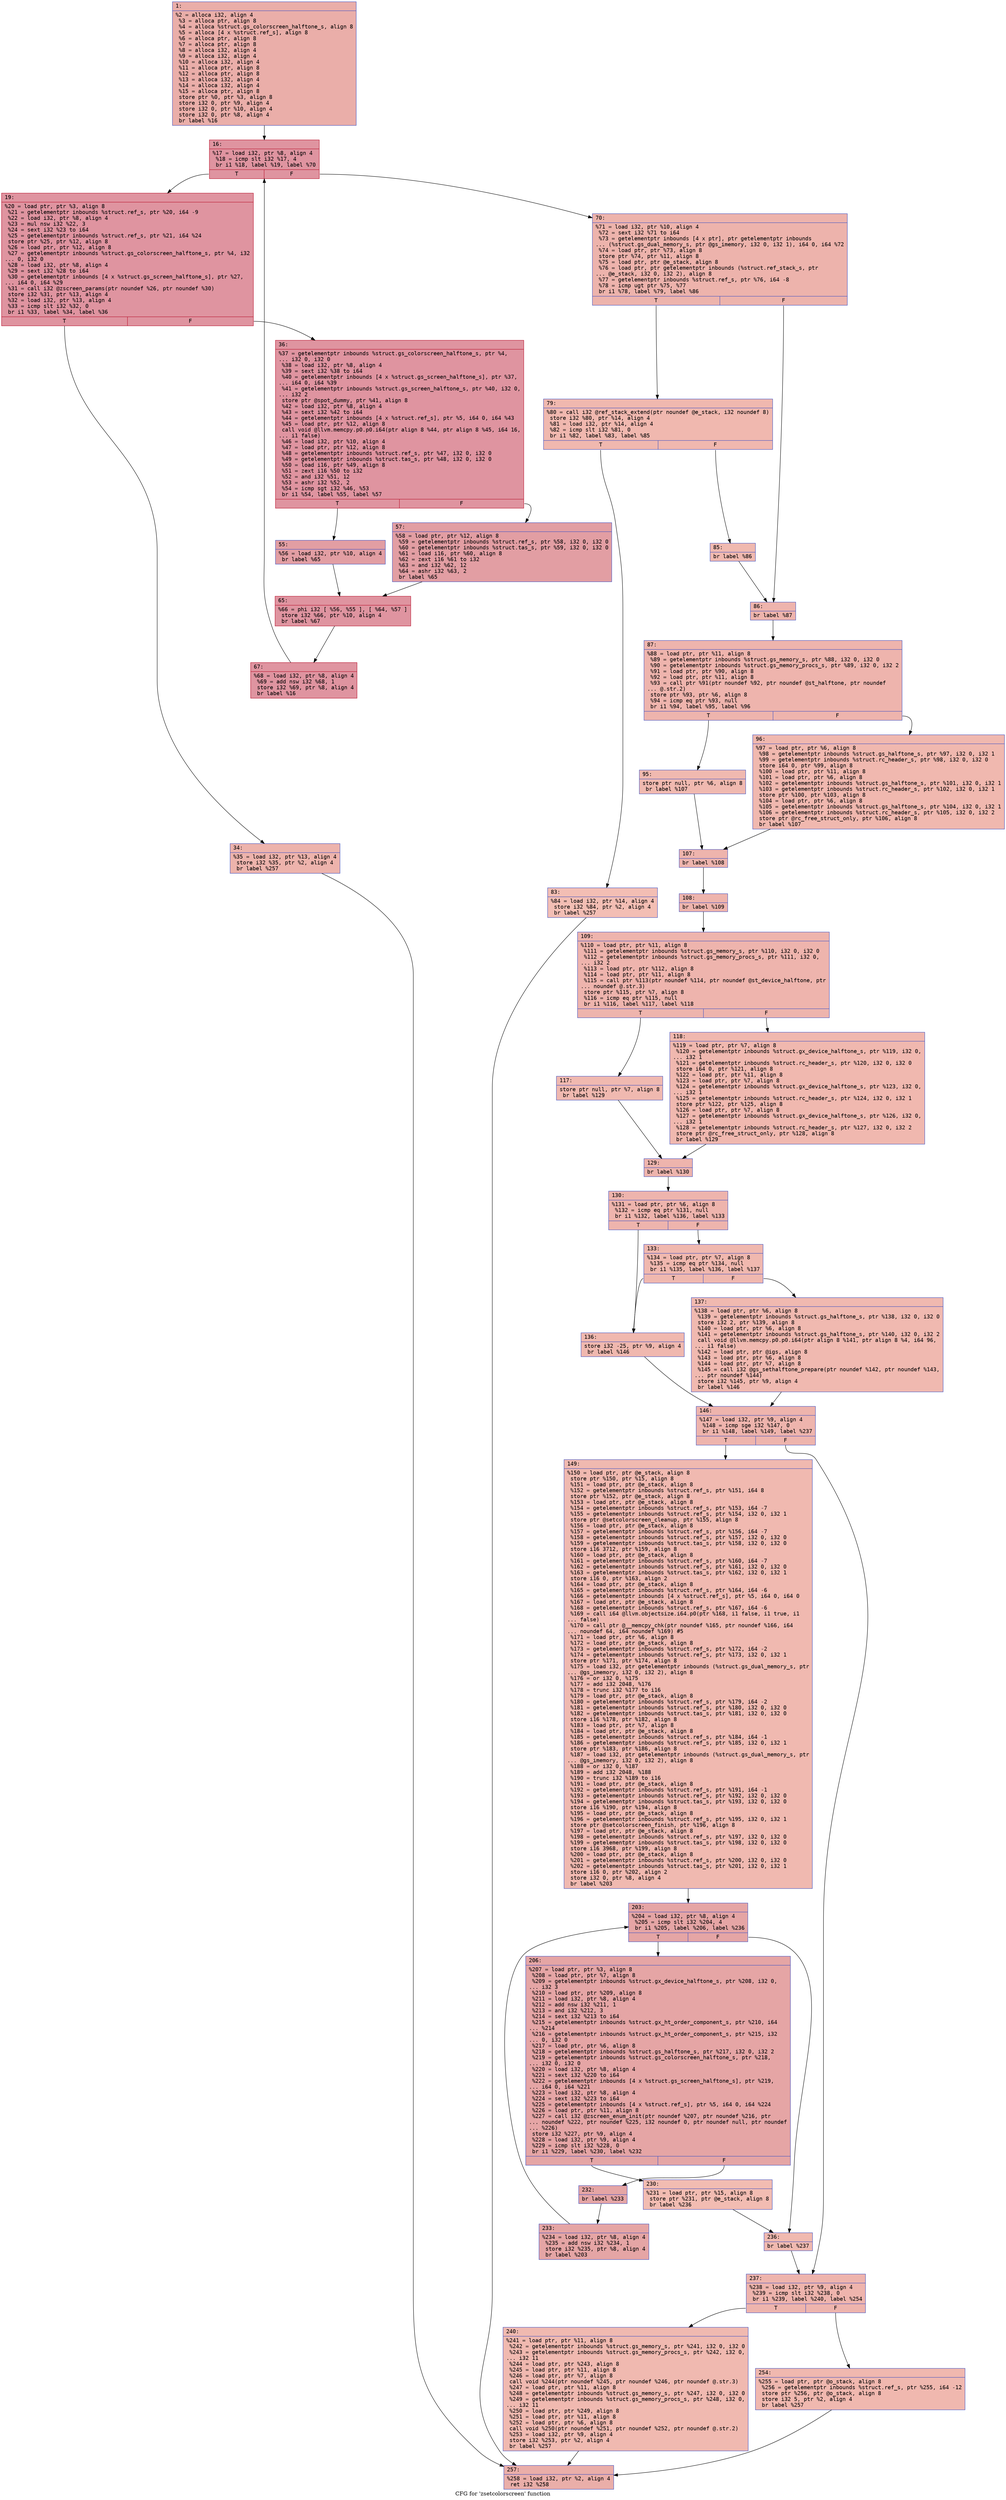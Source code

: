 digraph "CFG for 'zsetcolorscreen' function" {
	label="CFG for 'zsetcolorscreen' function";

	Node0x6000016260d0 [shape=record,color="#3d50c3ff", style=filled, fillcolor="#d0473d70" fontname="Courier",label="{1:\l|  %2 = alloca i32, align 4\l  %3 = alloca ptr, align 8\l  %4 = alloca %struct.gs_colorscreen_halftone_s, align 8\l  %5 = alloca [4 x %struct.ref_s], align 8\l  %6 = alloca ptr, align 8\l  %7 = alloca ptr, align 8\l  %8 = alloca i32, align 4\l  %9 = alloca i32, align 4\l  %10 = alloca i32, align 4\l  %11 = alloca ptr, align 8\l  %12 = alloca ptr, align 8\l  %13 = alloca i32, align 4\l  %14 = alloca i32, align 4\l  %15 = alloca ptr, align 8\l  store ptr %0, ptr %3, align 8\l  store i32 0, ptr %9, align 4\l  store i32 0, ptr %10, align 4\l  store i32 0, ptr %8, align 4\l  br label %16\l}"];
	Node0x6000016260d0 -> Node0x600001626120[tooltip="1 -> 16\nProbability 100.00%" ];
	Node0x600001626120 [shape=record,color="#b70d28ff", style=filled, fillcolor="#b70d2870" fontname="Courier",label="{16:\l|  %17 = load i32, ptr %8, align 4\l  %18 = icmp slt i32 %17, 4\l  br i1 %18, label %19, label %70\l|{<s0>T|<s1>F}}"];
	Node0x600001626120:s0 -> Node0x600001626170[tooltip="16 -> 19\nProbability 96.88%" ];
	Node0x600001626120:s1 -> Node0x6000016263a0[tooltip="16 -> 70\nProbability 3.12%" ];
	Node0x600001626170 [shape=record,color="#b70d28ff", style=filled, fillcolor="#b70d2870" fontname="Courier",label="{19:\l|  %20 = load ptr, ptr %3, align 8\l  %21 = getelementptr inbounds %struct.ref_s, ptr %20, i64 -9\l  %22 = load i32, ptr %8, align 4\l  %23 = mul nsw i32 %22, 3\l  %24 = sext i32 %23 to i64\l  %25 = getelementptr inbounds %struct.ref_s, ptr %21, i64 %24\l  store ptr %25, ptr %12, align 8\l  %26 = load ptr, ptr %12, align 8\l  %27 = getelementptr inbounds %struct.gs_colorscreen_halftone_s, ptr %4, i32\l... 0, i32 0\l  %28 = load i32, ptr %8, align 4\l  %29 = sext i32 %28 to i64\l  %30 = getelementptr inbounds [4 x %struct.gs_screen_halftone_s], ptr %27,\l... i64 0, i64 %29\l  %31 = call i32 @zscreen_params(ptr noundef %26, ptr noundef %30)\l  store i32 %31, ptr %13, align 4\l  %32 = load i32, ptr %13, align 4\l  %33 = icmp slt i32 %32, 0\l  br i1 %33, label %34, label %36\l|{<s0>T|<s1>F}}"];
	Node0x600001626170:s0 -> Node0x6000016261c0[tooltip="19 -> 34\nProbability 3.12%" ];
	Node0x600001626170:s1 -> Node0x600001626210[tooltip="19 -> 36\nProbability 96.88%" ];
	Node0x6000016261c0 [shape=record,color="#3d50c3ff", style=filled, fillcolor="#d6524470" fontname="Courier",label="{34:\l|  %35 = load i32, ptr %13, align 4\l  store i32 %35, ptr %2, align 4\l  br label %257\l}"];
	Node0x6000016261c0 -> Node0x600001626cb0[tooltip="34 -> 257\nProbability 100.00%" ];
	Node0x600001626210 [shape=record,color="#b70d28ff", style=filled, fillcolor="#b70d2870" fontname="Courier",label="{36:\l|  %37 = getelementptr inbounds %struct.gs_colorscreen_halftone_s, ptr %4,\l... i32 0, i32 0\l  %38 = load i32, ptr %8, align 4\l  %39 = sext i32 %38 to i64\l  %40 = getelementptr inbounds [4 x %struct.gs_screen_halftone_s], ptr %37,\l... i64 0, i64 %39\l  %41 = getelementptr inbounds %struct.gs_screen_halftone_s, ptr %40, i32 0,\l... i32 2\l  store ptr @spot_dummy, ptr %41, align 8\l  %42 = load i32, ptr %8, align 4\l  %43 = sext i32 %42 to i64\l  %44 = getelementptr inbounds [4 x %struct.ref_s], ptr %5, i64 0, i64 %43\l  %45 = load ptr, ptr %12, align 8\l  call void @llvm.memcpy.p0.p0.i64(ptr align 8 %44, ptr align 8 %45, i64 16,\l... i1 false)\l  %46 = load i32, ptr %10, align 4\l  %47 = load ptr, ptr %12, align 8\l  %48 = getelementptr inbounds %struct.ref_s, ptr %47, i32 0, i32 0\l  %49 = getelementptr inbounds %struct.tas_s, ptr %48, i32 0, i32 0\l  %50 = load i16, ptr %49, align 8\l  %51 = zext i16 %50 to i32\l  %52 = and i32 %51, 12\l  %53 = ashr i32 %52, 2\l  %54 = icmp sgt i32 %46, %53\l  br i1 %54, label %55, label %57\l|{<s0>T|<s1>F}}"];
	Node0x600001626210:s0 -> Node0x600001626260[tooltip="36 -> 55\nProbability 50.00%" ];
	Node0x600001626210:s1 -> Node0x6000016262b0[tooltip="36 -> 57\nProbability 50.00%" ];
	Node0x600001626260 [shape=record,color="#3d50c3ff", style=filled, fillcolor="#be242e70" fontname="Courier",label="{55:\l|  %56 = load i32, ptr %10, align 4\l  br label %65\l}"];
	Node0x600001626260 -> Node0x600001626300[tooltip="55 -> 65\nProbability 100.00%" ];
	Node0x6000016262b0 [shape=record,color="#3d50c3ff", style=filled, fillcolor="#be242e70" fontname="Courier",label="{57:\l|  %58 = load ptr, ptr %12, align 8\l  %59 = getelementptr inbounds %struct.ref_s, ptr %58, i32 0, i32 0\l  %60 = getelementptr inbounds %struct.tas_s, ptr %59, i32 0, i32 0\l  %61 = load i16, ptr %60, align 8\l  %62 = zext i16 %61 to i32\l  %63 = and i32 %62, 12\l  %64 = ashr i32 %63, 2\l  br label %65\l}"];
	Node0x6000016262b0 -> Node0x600001626300[tooltip="57 -> 65\nProbability 100.00%" ];
	Node0x600001626300 [shape=record,color="#b70d28ff", style=filled, fillcolor="#b70d2870" fontname="Courier",label="{65:\l|  %66 = phi i32 [ %56, %55 ], [ %64, %57 ]\l  store i32 %66, ptr %10, align 4\l  br label %67\l}"];
	Node0x600001626300 -> Node0x600001626350[tooltip="65 -> 67\nProbability 100.00%" ];
	Node0x600001626350 [shape=record,color="#b70d28ff", style=filled, fillcolor="#b70d2870" fontname="Courier",label="{67:\l|  %68 = load i32, ptr %8, align 4\l  %69 = add nsw i32 %68, 1\l  store i32 %69, ptr %8, align 4\l  br label %16\l}"];
	Node0x600001626350 -> Node0x600001626120[tooltip="67 -> 16\nProbability 100.00%" ];
	Node0x6000016263a0 [shape=record,color="#3d50c3ff", style=filled, fillcolor="#d6524470" fontname="Courier",label="{70:\l|  %71 = load i32, ptr %10, align 4\l  %72 = sext i32 %71 to i64\l  %73 = getelementptr inbounds [4 x ptr], ptr getelementptr inbounds\l... (%struct.gs_dual_memory_s, ptr @gs_imemory, i32 0, i32 1), i64 0, i64 %72\l  %74 = load ptr, ptr %73, align 8\l  store ptr %74, ptr %11, align 8\l  %75 = load ptr, ptr @e_stack, align 8\l  %76 = load ptr, ptr getelementptr inbounds (%struct.ref_stack_s, ptr\l... @e_stack, i32 0, i32 2), align 8\l  %77 = getelementptr inbounds %struct.ref_s, ptr %76, i64 -8\l  %78 = icmp ugt ptr %75, %77\l  br i1 %78, label %79, label %86\l|{<s0>T|<s1>F}}"];
	Node0x6000016263a0:s0 -> Node0x6000016263f0[tooltip="70 -> 79\nProbability 50.00%" ];
	Node0x6000016263a0:s1 -> Node0x6000016264e0[tooltip="70 -> 86\nProbability 50.00%" ];
	Node0x6000016263f0 [shape=record,color="#3d50c3ff", style=filled, fillcolor="#dc5d4a70" fontname="Courier",label="{79:\l|  %80 = call i32 @ref_stack_extend(ptr noundef @e_stack, i32 noundef 8)\l  store i32 %80, ptr %14, align 4\l  %81 = load i32, ptr %14, align 4\l  %82 = icmp slt i32 %81, 0\l  br i1 %82, label %83, label %85\l|{<s0>T|<s1>F}}"];
	Node0x6000016263f0:s0 -> Node0x600001626440[tooltip="79 -> 83\nProbability 37.50%" ];
	Node0x6000016263f0:s1 -> Node0x600001626490[tooltip="79 -> 85\nProbability 62.50%" ];
	Node0x600001626440 [shape=record,color="#3d50c3ff", style=filled, fillcolor="#e36c5570" fontname="Courier",label="{83:\l|  %84 = load i32, ptr %14, align 4\l  store i32 %84, ptr %2, align 4\l  br label %257\l}"];
	Node0x600001626440 -> Node0x600001626cb0[tooltip="83 -> 257\nProbability 100.00%" ];
	Node0x600001626490 [shape=record,color="#3d50c3ff", style=filled, fillcolor="#de614d70" fontname="Courier",label="{85:\l|  br label %86\l}"];
	Node0x600001626490 -> Node0x6000016264e0[tooltip="85 -> 86\nProbability 100.00%" ];
	Node0x6000016264e0 [shape=record,color="#3d50c3ff", style=filled, fillcolor="#d8564670" fontname="Courier",label="{86:\l|  br label %87\l}"];
	Node0x6000016264e0 -> Node0x600001626530[tooltip="86 -> 87\nProbability 100.00%" ];
	Node0x600001626530 [shape=record,color="#3d50c3ff", style=filled, fillcolor="#d8564670" fontname="Courier",label="{87:\l|  %88 = load ptr, ptr %11, align 8\l  %89 = getelementptr inbounds %struct.gs_memory_s, ptr %88, i32 0, i32 0\l  %90 = getelementptr inbounds %struct.gs_memory_procs_s, ptr %89, i32 0, i32 2\l  %91 = load ptr, ptr %90, align 8\l  %92 = load ptr, ptr %11, align 8\l  %93 = call ptr %91(ptr noundef %92, ptr noundef @st_halftone, ptr noundef\l... @.str.2)\l  store ptr %93, ptr %6, align 8\l  %94 = icmp eq ptr %93, null\l  br i1 %94, label %95, label %96\l|{<s0>T|<s1>F}}"];
	Node0x600001626530:s0 -> Node0x600001626580[tooltip="87 -> 95\nProbability 37.50%" ];
	Node0x600001626530:s1 -> Node0x6000016265d0[tooltip="87 -> 96\nProbability 62.50%" ];
	Node0x600001626580 [shape=record,color="#3d50c3ff", style=filled, fillcolor="#de614d70" fontname="Courier",label="{95:\l|  store ptr null, ptr %6, align 8\l  br label %107\l}"];
	Node0x600001626580 -> Node0x600001626620[tooltip="95 -> 107\nProbability 100.00%" ];
	Node0x6000016265d0 [shape=record,color="#3d50c3ff", style=filled, fillcolor="#dc5d4a70" fontname="Courier",label="{96:\l|  %97 = load ptr, ptr %6, align 8\l  %98 = getelementptr inbounds %struct.gs_halftone_s, ptr %97, i32 0, i32 1\l  %99 = getelementptr inbounds %struct.rc_header_s, ptr %98, i32 0, i32 0\l  store i64 0, ptr %99, align 8\l  %100 = load ptr, ptr %11, align 8\l  %101 = load ptr, ptr %6, align 8\l  %102 = getelementptr inbounds %struct.gs_halftone_s, ptr %101, i32 0, i32 1\l  %103 = getelementptr inbounds %struct.rc_header_s, ptr %102, i32 0, i32 1\l  store ptr %100, ptr %103, align 8\l  %104 = load ptr, ptr %6, align 8\l  %105 = getelementptr inbounds %struct.gs_halftone_s, ptr %104, i32 0, i32 1\l  %106 = getelementptr inbounds %struct.rc_header_s, ptr %105, i32 0, i32 2\l  store ptr @rc_free_struct_only, ptr %106, align 8\l  br label %107\l}"];
	Node0x6000016265d0 -> Node0x600001626620[tooltip="96 -> 107\nProbability 100.00%" ];
	Node0x600001626620 [shape=record,color="#3d50c3ff", style=filled, fillcolor="#d8564670" fontname="Courier",label="{107:\l|  br label %108\l}"];
	Node0x600001626620 -> Node0x600001626670[tooltip="107 -> 108\nProbability 100.00%" ];
	Node0x600001626670 [shape=record,color="#3d50c3ff", style=filled, fillcolor="#d8564670" fontname="Courier",label="{108:\l|  br label %109\l}"];
	Node0x600001626670 -> Node0x6000016266c0[tooltip="108 -> 109\nProbability 100.00%" ];
	Node0x6000016266c0 [shape=record,color="#3d50c3ff", style=filled, fillcolor="#d8564670" fontname="Courier",label="{109:\l|  %110 = load ptr, ptr %11, align 8\l  %111 = getelementptr inbounds %struct.gs_memory_s, ptr %110, i32 0, i32 0\l  %112 = getelementptr inbounds %struct.gs_memory_procs_s, ptr %111, i32 0,\l... i32 2\l  %113 = load ptr, ptr %112, align 8\l  %114 = load ptr, ptr %11, align 8\l  %115 = call ptr %113(ptr noundef %114, ptr noundef @st_device_halftone, ptr\l... noundef @.str.3)\l  store ptr %115, ptr %7, align 8\l  %116 = icmp eq ptr %115, null\l  br i1 %116, label %117, label %118\l|{<s0>T|<s1>F}}"];
	Node0x6000016266c0:s0 -> Node0x600001626710[tooltip="109 -> 117\nProbability 37.50%" ];
	Node0x6000016266c0:s1 -> Node0x600001626760[tooltip="109 -> 118\nProbability 62.50%" ];
	Node0x600001626710 [shape=record,color="#3d50c3ff", style=filled, fillcolor="#de614d70" fontname="Courier",label="{117:\l|  store ptr null, ptr %7, align 8\l  br label %129\l}"];
	Node0x600001626710 -> Node0x6000016267b0[tooltip="117 -> 129\nProbability 100.00%" ];
	Node0x600001626760 [shape=record,color="#3d50c3ff", style=filled, fillcolor="#dc5d4a70" fontname="Courier",label="{118:\l|  %119 = load ptr, ptr %7, align 8\l  %120 = getelementptr inbounds %struct.gx_device_halftone_s, ptr %119, i32 0,\l... i32 1\l  %121 = getelementptr inbounds %struct.rc_header_s, ptr %120, i32 0, i32 0\l  store i64 0, ptr %121, align 8\l  %122 = load ptr, ptr %11, align 8\l  %123 = load ptr, ptr %7, align 8\l  %124 = getelementptr inbounds %struct.gx_device_halftone_s, ptr %123, i32 0,\l... i32 1\l  %125 = getelementptr inbounds %struct.rc_header_s, ptr %124, i32 0, i32 1\l  store ptr %122, ptr %125, align 8\l  %126 = load ptr, ptr %7, align 8\l  %127 = getelementptr inbounds %struct.gx_device_halftone_s, ptr %126, i32 0,\l... i32 1\l  %128 = getelementptr inbounds %struct.rc_header_s, ptr %127, i32 0, i32 2\l  store ptr @rc_free_struct_only, ptr %128, align 8\l  br label %129\l}"];
	Node0x600001626760 -> Node0x6000016267b0[tooltip="118 -> 129\nProbability 100.00%" ];
	Node0x6000016267b0 [shape=record,color="#3d50c3ff", style=filled, fillcolor="#d8564670" fontname="Courier",label="{129:\l|  br label %130\l}"];
	Node0x6000016267b0 -> Node0x600001626800[tooltip="129 -> 130\nProbability 100.00%" ];
	Node0x600001626800 [shape=record,color="#3d50c3ff", style=filled, fillcolor="#d8564670" fontname="Courier",label="{130:\l|  %131 = load ptr, ptr %6, align 8\l  %132 = icmp eq ptr %131, null\l  br i1 %132, label %136, label %133\l|{<s0>T|<s1>F}}"];
	Node0x600001626800:s0 -> Node0x6000016268a0[tooltip="130 -> 136\nProbability 37.50%" ];
	Node0x600001626800:s1 -> Node0x600001626850[tooltip="130 -> 133\nProbability 62.50%" ];
	Node0x600001626850 [shape=record,color="#3d50c3ff", style=filled, fillcolor="#dc5d4a70" fontname="Courier",label="{133:\l|  %134 = load ptr, ptr %7, align 8\l  %135 = icmp eq ptr %134, null\l  br i1 %135, label %136, label %137\l|{<s0>T|<s1>F}}"];
	Node0x600001626850:s0 -> Node0x6000016268a0[tooltip="133 -> 136\nProbability 37.50%" ];
	Node0x600001626850:s1 -> Node0x6000016268f0[tooltip="133 -> 137\nProbability 62.50%" ];
	Node0x6000016268a0 [shape=record,color="#3d50c3ff", style=filled, fillcolor="#dc5d4a70" fontname="Courier",label="{136:\l|  store i32 -25, ptr %9, align 4\l  br label %146\l}"];
	Node0x6000016268a0 -> Node0x600001626940[tooltip="136 -> 146\nProbability 100.00%" ];
	Node0x6000016268f0 [shape=record,color="#3d50c3ff", style=filled, fillcolor="#de614d70" fontname="Courier",label="{137:\l|  %138 = load ptr, ptr %6, align 8\l  %139 = getelementptr inbounds %struct.gs_halftone_s, ptr %138, i32 0, i32 0\l  store i32 2, ptr %139, align 8\l  %140 = load ptr, ptr %6, align 8\l  %141 = getelementptr inbounds %struct.gs_halftone_s, ptr %140, i32 0, i32 2\l  call void @llvm.memcpy.p0.p0.i64(ptr align 8 %141, ptr align 8 %4, i64 96,\l... i1 false)\l  %142 = load ptr, ptr @igs, align 8\l  %143 = load ptr, ptr %6, align 8\l  %144 = load ptr, ptr %7, align 8\l  %145 = call i32 @gs_sethalftone_prepare(ptr noundef %142, ptr noundef %143,\l... ptr noundef %144)\l  store i32 %145, ptr %9, align 4\l  br label %146\l}"];
	Node0x6000016268f0 -> Node0x600001626940[tooltip="137 -> 146\nProbability 100.00%" ];
	Node0x600001626940 [shape=record,color="#3d50c3ff", style=filled, fillcolor="#d8564670" fontname="Courier",label="{146:\l|  %147 = load i32, ptr %9, align 4\l  %148 = icmp sge i32 %147, 0\l  br i1 %148, label %149, label %237\l|{<s0>T|<s1>F}}"];
	Node0x600001626940:s0 -> Node0x600001626990[tooltip="146 -> 149\nProbability 50.00%" ];
	Node0x600001626940:s1 -> Node0x600001626bc0[tooltip="146 -> 237\nProbability 50.00%" ];
	Node0x600001626990 [shape=record,color="#3d50c3ff", style=filled, fillcolor="#de614d70" fontname="Courier",label="{149:\l|  %150 = load ptr, ptr @e_stack, align 8\l  store ptr %150, ptr %15, align 8\l  %151 = load ptr, ptr @e_stack, align 8\l  %152 = getelementptr inbounds %struct.ref_s, ptr %151, i64 8\l  store ptr %152, ptr @e_stack, align 8\l  %153 = load ptr, ptr @e_stack, align 8\l  %154 = getelementptr inbounds %struct.ref_s, ptr %153, i64 -7\l  %155 = getelementptr inbounds %struct.ref_s, ptr %154, i32 0, i32 1\l  store ptr @setcolorscreen_cleanup, ptr %155, align 8\l  %156 = load ptr, ptr @e_stack, align 8\l  %157 = getelementptr inbounds %struct.ref_s, ptr %156, i64 -7\l  %158 = getelementptr inbounds %struct.ref_s, ptr %157, i32 0, i32 0\l  %159 = getelementptr inbounds %struct.tas_s, ptr %158, i32 0, i32 0\l  store i16 3712, ptr %159, align 8\l  %160 = load ptr, ptr @e_stack, align 8\l  %161 = getelementptr inbounds %struct.ref_s, ptr %160, i64 -7\l  %162 = getelementptr inbounds %struct.ref_s, ptr %161, i32 0, i32 0\l  %163 = getelementptr inbounds %struct.tas_s, ptr %162, i32 0, i32 1\l  store i16 0, ptr %163, align 2\l  %164 = load ptr, ptr @e_stack, align 8\l  %165 = getelementptr inbounds %struct.ref_s, ptr %164, i64 -6\l  %166 = getelementptr inbounds [4 x %struct.ref_s], ptr %5, i64 0, i64 0\l  %167 = load ptr, ptr @e_stack, align 8\l  %168 = getelementptr inbounds %struct.ref_s, ptr %167, i64 -6\l  %169 = call i64 @llvm.objectsize.i64.p0(ptr %168, i1 false, i1 true, i1\l... false)\l  %170 = call ptr @__memcpy_chk(ptr noundef %165, ptr noundef %166, i64\l... noundef 64, i64 noundef %169) #5\l  %171 = load ptr, ptr %6, align 8\l  %172 = load ptr, ptr @e_stack, align 8\l  %173 = getelementptr inbounds %struct.ref_s, ptr %172, i64 -2\l  %174 = getelementptr inbounds %struct.ref_s, ptr %173, i32 0, i32 1\l  store ptr %171, ptr %174, align 8\l  %175 = load i32, ptr getelementptr inbounds (%struct.gs_dual_memory_s, ptr\l... @gs_imemory, i32 0, i32 2), align 8\l  %176 = or i32 0, %175\l  %177 = add i32 2048, %176\l  %178 = trunc i32 %177 to i16\l  %179 = load ptr, ptr @e_stack, align 8\l  %180 = getelementptr inbounds %struct.ref_s, ptr %179, i64 -2\l  %181 = getelementptr inbounds %struct.ref_s, ptr %180, i32 0, i32 0\l  %182 = getelementptr inbounds %struct.tas_s, ptr %181, i32 0, i32 0\l  store i16 %178, ptr %182, align 8\l  %183 = load ptr, ptr %7, align 8\l  %184 = load ptr, ptr @e_stack, align 8\l  %185 = getelementptr inbounds %struct.ref_s, ptr %184, i64 -1\l  %186 = getelementptr inbounds %struct.ref_s, ptr %185, i32 0, i32 1\l  store ptr %183, ptr %186, align 8\l  %187 = load i32, ptr getelementptr inbounds (%struct.gs_dual_memory_s, ptr\l... @gs_imemory, i32 0, i32 2), align 8\l  %188 = or i32 0, %187\l  %189 = add i32 2048, %188\l  %190 = trunc i32 %189 to i16\l  %191 = load ptr, ptr @e_stack, align 8\l  %192 = getelementptr inbounds %struct.ref_s, ptr %191, i64 -1\l  %193 = getelementptr inbounds %struct.ref_s, ptr %192, i32 0, i32 0\l  %194 = getelementptr inbounds %struct.tas_s, ptr %193, i32 0, i32 0\l  store i16 %190, ptr %194, align 8\l  %195 = load ptr, ptr @e_stack, align 8\l  %196 = getelementptr inbounds %struct.ref_s, ptr %195, i32 0, i32 1\l  store ptr @setcolorscreen_finish, ptr %196, align 8\l  %197 = load ptr, ptr @e_stack, align 8\l  %198 = getelementptr inbounds %struct.ref_s, ptr %197, i32 0, i32 0\l  %199 = getelementptr inbounds %struct.tas_s, ptr %198, i32 0, i32 0\l  store i16 3968, ptr %199, align 8\l  %200 = load ptr, ptr @e_stack, align 8\l  %201 = getelementptr inbounds %struct.ref_s, ptr %200, i32 0, i32 0\l  %202 = getelementptr inbounds %struct.tas_s, ptr %201, i32 0, i32 1\l  store i16 0, ptr %202, align 2\l  store i32 0, ptr %8, align 4\l  br label %203\l}"];
	Node0x600001626990 -> Node0x6000016269e0[tooltip="149 -> 203\nProbability 100.00%" ];
	Node0x6000016269e0 [shape=record,color="#3d50c3ff", style=filled, fillcolor="#c5333470" fontname="Courier",label="{203:\l|  %204 = load i32, ptr %8, align 4\l  %205 = icmp slt i32 %204, 4\l  br i1 %205, label %206, label %236\l|{<s0>T|<s1>F}}"];
	Node0x6000016269e0:s0 -> Node0x600001626a30[tooltip="203 -> 206\nProbability 96.88%" ];
	Node0x6000016269e0:s1 -> Node0x600001626b70[tooltip="203 -> 236\nProbability 3.12%" ];
	Node0x600001626a30 [shape=record,color="#3d50c3ff", style=filled, fillcolor="#c5333470" fontname="Courier",label="{206:\l|  %207 = load ptr, ptr %3, align 8\l  %208 = load ptr, ptr %7, align 8\l  %209 = getelementptr inbounds %struct.gx_device_halftone_s, ptr %208, i32 0,\l... i32 3\l  %210 = load ptr, ptr %209, align 8\l  %211 = load i32, ptr %8, align 4\l  %212 = add nsw i32 %211, 1\l  %213 = and i32 %212, 3\l  %214 = sext i32 %213 to i64\l  %215 = getelementptr inbounds %struct.gx_ht_order_component_s, ptr %210, i64\l... %214\l  %216 = getelementptr inbounds %struct.gx_ht_order_component_s, ptr %215, i32\l... 0, i32 0\l  %217 = load ptr, ptr %6, align 8\l  %218 = getelementptr inbounds %struct.gs_halftone_s, ptr %217, i32 0, i32 2\l  %219 = getelementptr inbounds %struct.gs_colorscreen_halftone_s, ptr %218,\l... i32 0, i32 0\l  %220 = load i32, ptr %8, align 4\l  %221 = sext i32 %220 to i64\l  %222 = getelementptr inbounds [4 x %struct.gs_screen_halftone_s], ptr %219,\l... i64 0, i64 %221\l  %223 = load i32, ptr %8, align 4\l  %224 = sext i32 %223 to i64\l  %225 = getelementptr inbounds [4 x %struct.ref_s], ptr %5, i64 0, i64 %224\l  %226 = load ptr, ptr %11, align 8\l  %227 = call i32 @zscreen_enum_init(ptr noundef %207, ptr noundef %216, ptr\l... noundef %222, ptr noundef %225, i32 noundef 0, ptr noundef null, ptr noundef\l... %226)\l  store i32 %227, ptr %9, align 4\l  %228 = load i32, ptr %9, align 4\l  %229 = icmp slt i32 %228, 0\l  br i1 %229, label %230, label %232\l|{<s0>T|<s1>F}}"];
	Node0x600001626a30:s0 -> Node0x600001626a80[tooltip="206 -> 230\nProbability 3.12%" ];
	Node0x600001626a30:s1 -> Node0x600001626ad0[tooltip="206 -> 232\nProbability 96.88%" ];
	Node0x600001626a80 [shape=record,color="#3d50c3ff", style=filled, fillcolor="#e1675170" fontname="Courier",label="{230:\l|  %231 = load ptr, ptr %15, align 8\l  store ptr %231, ptr @e_stack, align 8\l  br label %236\l}"];
	Node0x600001626a80 -> Node0x600001626b70[tooltip="230 -> 236\nProbability 100.00%" ];
	Node0x600001626ad0 [shape=record,color="#3d50c3ff", style=filled, fillcolor="#c5333470" fontname="Courier",label="{232:\l|  br label %233\l}"];
	Node0x600001626ad0 -> Node0x600001626b20[tooltip="232 -> 233\nProbability 100.00%" ];
	Node0x600001626b20 [shape=record,color="#3d50c3ff", style=filled, fillcolor="#c5333470" fontname="Courier",label="{233:\l|  %234 = load i32, ptr %8, align 4\l  %235 = add nsw i32 %234, 1\l  store i32 %235, ptr %8, align 4\l  br label %203\l}"];
	Node0x600001626b20 -> Node0x6000016269e0[tooltip="233 -> 203\nProbability 100.00%" ];
	Node0x600001626b70 [shape=record,color="#3d50c3ff", style=filled, fillcolor="#de614d70" fontname="Courier",label="{236:\l|  br label %237\l}"];
	Node0x600001626b70 -> Node0x600001626bc0[tooltip="236 -> 237\nProbability 100.00%" ];
	Node0x600001626bc0 [shape=record,color="#3d50c3ff", style=filled, fillcolor="#d8564670" fontname="Courier",label="{237:\l|  %238 = load i32, ptr %9, align 4\l  %239 = icmp slt i32 %238, 0\l  br i1 %239, label %240, label %254\l|{<s0>T|<s1>F}}"];
	Node0x600001626bc0:s0 -> Node0x600001626c10[tooltip="237 -> 240\nProbability 37.50%" ];
	Node0x600001626bc0:s1 -> Node0x600001626c60[tooltip="237 -> 254\nProbability 62.50%" ];
	Node0x600001626c10 [shape=record,color="#3d50c3ff", style=filled, fillcolor="#de614d70" fontname="Courier",label="{240:\l|  %241 = load ptr, ptr %11, align 8\l  %242 = getelementptr inbounds %struct.gs_memory_s, ptr %241, i32 0, i32 0\l  %243 = getelementptr inbounds %struct.gs_memory_procs_s, ptr %242, i32 0,\l... i32 11\l  %244 = load ptr, ptr %243, align 8\l  %245 = load ptr, ptr %11, align 8\l  %246 = load ptr, ptr %7, align 8\l  call void %244(ptr noundef %245, ptr noundef %246, ptr noundef @.str.3)\l  %247 = load ptr, ptr %11, align 8\l  %248 = getelementptr inbounds %struct.gs_memory_s, ptr %247, i32 0, i32 0\l  %249 = getelementptr inbounds %struct.gs_memory_procs_s, ptr %248, i32 0,\l... i32 11\l  %250 = load ptr, ptr %249, align 8\l  %251 = load ptr, ptr %11, align 8\l  %252 = load ptr, ptr %6, align 8\l  call void %250(ptr noundef %251, ptr noundef %252, ptr noundef @.str.2)\l  %253 = load i32, ptr %9, align 4\l  store i32 %253, ptr %2, align 4\l  br label %257\l}"];
	Node0x600001626c10 -> Node0x600001626cb0[tooltip="240 -> 257\nProbability 100.00%" ];
	Node0x600001626c60 [shape=record,color="#3d50c3ff", style=filled, fillcolor="#dc5d4a70" fontname="Courier",label="{254:\l|  %255 = load ptr, ptr @o_stack, align 8\l  %256 = getelementptr inbounds %struct.ref_s, ptr %255, i64 -12\l  store ptr %256, ptr @o_stack, align 8\l  store i32 5, ptr %2, align 4\l  br label %257\l}"];
	Node0x600001626c60 -> Node0x600001626cb0[tooltip="254 -> 257\nProbability 100.00%" ];
	Node0x600001626cb0 [shape=record,color="#3d50c3ff", style=filled, fillcolor="#d0473d70" fontname="Courier",label="{257:\l|  %258 = load i32, ptr %2, align 4\l  ret i32 %258\l}"];
}
